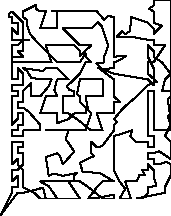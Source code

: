 unitsize(0.001cm);
// 63920
draw((200,400)--(0,0));
draw((0,0)--(300,400));
draw((300,400)--(400,400));
draw((400,400)--(750,490));
draw((750,490)--(800,300));
draw((800,300)--(900,300));
draw((900,300)--(1100,300));
draw((1100,300)--(1200,300));
draw((1200,300)--(1300,300));
draw((1300,300)--(1400,300));
draw((1400,300)--(1200,600));
draw((1200,600)--(1400,600));
draw((1400,600)--(1550,500));
draw((1550,500)--(1800,300));
draw((1800,300)--(1900,300));
draw((1900,300)--(2000,300));
draw((2000,300)--(2000,370));
draw((2000,370)--(1710,310));
draw((1710,310)--(1550,300));
draw((1550,300)--(1710,510));
draw((1710,510)--(1800,600));
draw((1800,600)--(1900,600));
draw((1900,600)--(2000,600));
draw((2000,600)--(1750,750));
draw((1750,750)--(1450,770));
draw((1450,770)--(1400,930));
draw((1400,930)--(1650,1050));
draw((1650,1050)--(1600,1100));
draw((1600,1100)--(1600,1300));
draw((1600,1300)--(1700,1200));
draw((1700,1200)--(1800,1230));
draw((1800,1230)--(2000,1500));
draw((2000,1500)--(2000,1600));
draw((2000,1600)--(2060,1650));
draw((2060,1650)--(2000,1700));
draw((2000,1700)--(2170,1900));
draw((2170,1900)--(2400,2100));
draw((2400,2100)--(2600,2300));
draw((2600,2300)--(2760,2360));
draw((2760,2360)--(2600,2500));
draw((2600,2500)--(2600,2600));
draw((2600,2600)--(2600,2700));
draw((2600,2700)--(2700,2700));
draw((2700,2700)--(2900,3000));
draw((2900,3000)--(2700,3000));
draw((2700,3000)--(2700,3100));
draw((2700,3100)--(2600,3100));
draw((2600,3100)--(2320,3150));
draw((2320,3150)--(2050,3150));
draw((2050,3150)--(2100,3200));
draw((2100,3200)--(2150,3250));
draw((2150,3250)--(2200,3200));
draw((2200,3200)--(2280,3250));
draw((2280,3250)--(2300,3400));
draw((2300,3400)--(2300,3500));
draw((2300,3500)--(2600,3400));
draw((2600,3400)--(2700,3300));
draw((2700,3300)--(2700,3200));
draw((2700,3200)--(2850,3350));
draw((2850,3350)--(2700,3400));
draw((2700,3400)--(2700,3500));
draw((2700,3500)--(2700,3600));
draw((2700,3600)--(2620,3650));
draw((2620,3650)--(2700,3700));
draw((2700,3700)--(2700,3800));
draw((2700,3800)--(3000,3800));
draw((3000,3800)--(3000,3700));
draw((3000,3700)--(3000,3600));
draw((3000,3600)--(3000,3500));
draw((3000,3500)--(3000,3400));
draw((3000,3400)--(3000,3300));
draw((3000,3300)--(3000,3200));
draw((3000,3200)--(3000,3100));
draw((3000,3100)--(3000,3000));
draw((3000,3000)--(3000,2900));
draw((3000,2900)--(3000,2800));
draw((3000,2800)--(3000,2700));
draw((3000,2700)--(3000,2600));
draw((3000,2600)--(3000,2300));
draw((3000,2300)--(3000,2000));
draw((3000,2000)--(3000,1900));
draw((3000,1900)--(3000,1800));
draw((3000,1800)--(2950,1750));
draw((2950,1750)--(3000,1600));
draw((3000,1600)--(2900,1400));
draw((2900,1400)--(3000,1300));
draw((3000,1300)--(3000,1200));
draw((3000,1200)--(3000,1100));
draw((3000,1100)--(3000,1000));
draw((3000,1000)--(2800,1130));
draw((2800,1130)--(2700,1100));
draw((2700,1100)--(2600,1100));
draw((2600,1100)--(2600,1000));
draw((2600,1000)--(2700,1000));
draw((2700,1000)--(2700,900));
draw((2700,900)--(2800,900));
draw((2800,900)--(2930,950));
draw((2930,950)--(3000,900));
draw((3000,900)--(3000,800));
draw((3000,800)--(3000,700));
draw((3000,700)--(2900,500));
draw((2900,500)--(2900,400));
draw((2900,400)--(2400,300));
draw((2400,300)--(2500,300));
draw((2500,300)--(2600,400));
draw((2600,400)--(2600,500));
draw((2600,500)--(2750,520));
draw((2750,520)--(2700,700));
draw((2700,700)--(2700,800));
draw((2700,800)--(2600,900));
draw((2600,900)--(2600,800));
draw((2600,800)--(2500,800));
draw((2500,800)--(2550,710));
draw((2550,710)--(2450,710));
draw((2450,710)--(2400,600));
draw((2400,600)--(2300,600));
draw((2300,600)--(2200,600));
draw((2200,600)--(2300,300));
draw((2300,300)--(2200,300));
draw((2200,300)--(2100,300));
draw((2100,300)--(2200,469));
draw((2200,469)--(2100,600));
draw((2100,600)--(2000,800));
draw((2000,800)--(2000,900));
draw((2000,900)--(2000,1000));
draw((2000,1000)--(2000,1100));
draw((2000,1100)--(2000,1200));
draw((2000,1200)--(2000,1300));
draw((2000,1300)--(2000,1400));
draw((2000,1400)--(2320,1500));
draw((2320,1500)--(2290,1400));
draw((2290,1400)--(2390,1300));
draw((2390,1300)--(2600,1300));
draw((2600,1300)--(2600,1200));
draw((2600,1200)--(2700,1200));
draw((2700,1200)--(2700,1300));
draw((2700,1300)--(2700,1400));
draw((2700,1400)--(2600,1400));
draw((2600,1400)--(2600,1500));
draw((2600,1500)--(2600,1600));
draw((2600,1600)--(2600,1700));
draw((2600,1700)--(2600,1800));
draw((2600,1800)--(2600,1900));
draw((2600,1900)--(2600,2000));
draw((2600,2000)--(2600,2100));
draw((2600,2100)--(2600,2200));
draw((2600,2200)--(2700,2200));
draw((2700,2200)--(2700,2100));
draw((2700,2100)--(2700,2000));
draw((2700,2000)--(2700,1900));
draw((2700,1900)--(2700,1800));
draw((2700,1800)--(2700,1700));
draw((2700,1700)--(2700,1600));
draw((2700,1600)--(2700,1500));
draw((2700,1500)--(3000,1500));
draw((3000,1500)--(3000,1700));
draw((3000,1700)--(2950,2050));
draw((2950,2050)--(3000,2100));
draw((3000,2100)--(3000,2200));
draw((3000,2200)--(2850,2200));
draw((2850,2200)--(2900,2400));
draw((2900,2400)--(3000,2500));
draw((3000,2500)--(2850,2700));
draw((2850,2700)--(2700,2800));
draw((2700,2800)--(2700,2900));
draw((2700,2900)--(2600,3000));
draw((2600,3000)--(2600,2900));
draw((2600,2900)--(2600,2800));
draw((2600,2800)--(2700,2600));
draw((2700,2600)--(2700,2500));
draw((2700,2500)--(2700,2300));
draw((2700,2300)--(2600,2400));
draw((2600,2400)--(2000,2500));
draw((2000,2500)--(1720,2610));
draw((1720,2610)--(2000,2400));
draw((2000,2400)--(2000,2300));
draw((2000,2300)--(2000,2200));
draw((2000,2200)--(2000,2100));
draw((2000,2100)--(2110,2000));
draw((2110,2000)--(2000,2000));
draw((2000,2000)--(2000,1900));
draw((2000,1900)--(2000,1800));
draw((2000,1800)--(1800,1800));
draw((1800,1800)--(1700,1800));
draw((1700,1800)--(1800,1500));
draw((1800,1500)--(1700,1500));
draw((1700,1500)--(1600,1500));
draw((1600,1500)--(1350,1700));
draw((1350,1700)--(1200,1800));
draw((1200,1800)--(1100,1800));
draw((1100,1800)--(1100,2100));
draw((1100,2100)--(1200,2100));
draw((1200,2100)--(1300,2100));
draw((1300,2100)--(1300,2200));
draw((1300,2200)--(1220,2210));
draw((1220,2210)--(1170,2280));
draw((1170,2280)--(1300,2400));
draw((1300,2400)--(1400,2500));
draw((1400,2500)--(1500,2700));
draw((1500,2700)--(1600,2700));
draw((1600,2700)--(1500,2800));
draw((1500,2800)--(1500,2860));
draw((1500,2860)--(1400,2700));
draw((1400,2700)--(1300,2700));
draw((1300,2700)--(1200,2700));
draw((1200,2700)--(1100,2700));
draw((1100,2700)--(1000,2700));
draw((1000,2700)--(700,3000));
draw((700,3000)--(520,3200));
draw((520,3200)--(469,3350));
draw((469,3350)--(469,3450));
draw((469,3450)--(400,3500));
draw((400,3500)--(400,3600));
draw((400,3600)--(620,3709));
draw((620,3709)--(620,3650));
draw((620,3650)--(700,3600));
draw((700,3600)--(800,3600));
draw((800,3600)--(700,3300));
draw((700,3300)--(800,3300));
draw((800,3300)--(900,3300));
draw((900,3300)--(1000,3300));
draw((1000,3300)--(1000,3600));
draw((1000,3600)--(900,3600));
draw((900,3600)--(1100,3600));
draw((1100,3600)--(1200,3600));
draw((1200,3600)--(1300,3600));
draw((1300,3600)--(1400,3600));
draw((1400,3600)--(1500,3600));
draw((1500,3600)--(1600,3600));
draw((1600,3600)--(1700,3600));
draw((1700,3600)--(1829,3450));
draw((1829,3450)--(1900,3520));
draw((1900,3520)--(2000,3500));
draw((2000,3500)--(2000,3100));
draw((2000,3100)--(2000,3000));
draw((2000,3000)--(2000,2900));
draw((2000,2900)--(2000,2800));
draw((2000,2800)--(2220,2820));
draw((2220,2820)--(2120,2750));
draw((2120,2750)--(2000,2700));
draw((2000,2700)--(2000,2600));
draw((2000,2600)--(1790,2580));
draw((1790,2580)--(1690,2680));
draw((1690,2680)--(1829,2700));
draw((1829,2700)--(1829,2800));
draw((1829,2800)--(1900,3000));
draw((1900,3000)--(1790,3330));
draw((1790,3330)--(1720,3409));
draw((1720,3409)--(1600,3300));
draw((1600,3300)--(1500,3300));
draw((1500,3300)--(1400,3300));
draw((1400,3300)--(1300,3300));
draw((1300,3300)--(1200,3300));
draw((1200,3300)--(1100,3300));
draw((1100,3300)--(1400,3000));
draw((1400,3000)--(1500,3000));
draw((1500,3000)--(1600,3000));
draw((1600,3000)--(1400,2820));
draw((1400,2820)--(1400,2900));
draw((1400,2900)--(1300,3000));
draw((1300,3000)--(1200,3000));
draw((1200,3000)--(1100,3000));
draw((1100,3000)--(1000,3000));
draw((1000,3000)--(900,3000));
draw((900,3000)--(800,3000));
draw((800,3000)--(900,2700));
draw((900,2700)--(800,2700));
draw((800,2700)--(700,2700));
draw((700,2700)--(400,2700));
draw((400,2700)--(300,2700));
draw((300,2700)--(200,2700));
draw((200,2700)--(200,2900));
draw((200,2900)--(200,3000));
draw((200,3000)--(300,3000));
draw((300,3000)--(400,3100));
draw((400,3100)--(500,3100));
draw((500,3100)--(300,3100));
draw((300,3100)--(200,3100));
draw((200,3100)--(200,3200));
draw((200,3200)--(200,3300));
draw((200,3300)--(300,3200));
draw((300,3200)--(300,3300));
draw((300,3300)--(300,3400));
draw((300,3400)--(200,3400));
draw((200,3400)--(200,3500));
draw((200,3500)--(150,3500));
draw((150,3500)--(150,3550));
draw((150,3550)--(200,3600));
draw((200,3600)--(300,3500));
draw((300,3500)--(400,3400));
draw((400,3400)--(400,3300));
draw((400,3300)--(400,3200));
draw((400,3200)--(400,3000));
draw((400,3000)--(400,2900));
draw((400,2900)--(300,2900));
draw((300,2900)--(400,2800));
draw((400,2800)--(300,2800));
draw((300,2800)--(200,2800));
draw((200,2800)--(200,2600));
draw((200,2600)--(200,2500));
draw((200,2500)--(200,2400));
draw((200,2400)--(300,2400));
draw((300,2400)--(300,2500));
draw((300,2500)--(300,2600));
draw((300,2600)--(400,2500));
draw((400,2500)--(400,2400));
draw((400,2400)--(400,2300));
draw((400,2300)--(300,2300));
draw((300,2300)--(200,2300));
draw((200,2300)--(200,2200));
draw((200,2200)--(300,2200));
draw((300,2200)--(300,2100));
draw((300,2100)--(200,2100));
draw((200,2100)--(200,2000));
draw((200,2000)--(200,1900));
draw((200,1900)--(200,1800));
draw((200,1800)--(200,1700));
draw((200,1700)--(200,1600));
draw((200,1600)--(300,1700));
draw((300,1700)--(300,1800));
draw((300,1800)--(400,1800));
draw((400,1800)--(400,1700));
draw((400,1700)--(400,1600));
draw((400,1600)--(300,1600));
draw((300,1600)--(300,1500));
draw((300,1500)--(200,1500));
draw((200,1500)--(200,1400));
draw((200,1400)--(300,1400));
draw((300,1400)--(400,1400));
draw((400,1400)--(400,1500));
draw((400,1500)--(500,1500));
draw((500,1500)--(700,1500));
draw((700,1500)--(700,1600));
draw((700,1600)--(500,1829));
draw((500,1829)--(400,1900));
draw((400,1900)--(300,1900));
draw((300,1900)--(300,2000));
draw((300,2000)--(400,2000));
draw((400,2000)--(400,2100));
draw((400,2100)--(400,2200));
draw((400,2200)--(540,2330));
draw((540,2330)--(530,2100));
draw((530,2100)--(700,2100));
draw((700,2100)--(850,2280));
draw((850,2280)--(900,2400));
draw((900,2400)--(800,2400));
draw((800,2400)--(700,2400));
draw((700,2400)--(540,2430));
draw((540,2430)--(469,2550));
draw((469,2550)--(400,2600));
draw((400,2600)--(750,2550));
draw((750,2550)--(800,2600));
draw((800,2600)--(910,2600));
draw((910,2600)--(1000,2600));
draw((1000,2600)--(1200,2400));
draw((1200,2400)--(1100,2400));
draw((1100,2400)--(1000,2400));
draw((1000,2400)--(950,2220));
draw((950,2220)--(1000,2100));
draw((1000,2100)--(900,2100));
draw((900,2100)--(800,2100));
draw((800,2100)--(700,1800));
draw((700,1800)--(800,1800));
draw((800,1800)--(900,1800));
draw((900,1800)--(1000,1800));
draw((1000,1800)--(1000,1629));
draw((1000,1629)--(1200,1700));
draw((1200,1700)--(1300,1800));
draw((1300,1800)--(1400,1800));
draw((1400,1800)--(1500,1800));
draw((1500,1800)--(1500,1900));
draw((1500,1900)--(1400,2000));
draw((1400,2000)--(1400,2100));
draw((1400,2100)--(1350,2140));
draw((1350,2140)--(1400,2400));
draw((1400,2400)--(1500,2400));
draw((1500,2400)--(1600,2400));
draw((1600,2400)--(1700,2400));
draw((1700,2400)--(1800,2400));
draw((1800,2400)--(1800,2100));
draw((1800,2100)--(1700,2100));
draw((1700,2100)--(1600,2100));
draw((1600,2100)--(1500,2100));
draw((1500,2100)--(1550,1850));
draw((1550,1850)--(1600,1800));
draw((1600,1800)--(1500,1500));
draw((1500,1500)--(1400,1500));
draw((1400,1500)--(1300,1500));
draw((1300,1500)--(1100,1500));
draw((1100,1500)--(1000,1500));
draw((1000,1500)--(800,1500));
draw((800,1500)--(900,1500));
draw((900,1500)--(1200,1500));
draw((1200,1500)--(1150,1350));
draw((1150,1350)--(1300,1130));
draw((1300,1130)--(1100,900));
draw((1100,900)--(1050,1050));
draw((1050,1050)--(1000,1100));
draw((1000,1100)--(800,1030));
draw((800,1030)--(850,700));
draw((850,700)--(939,740));
draw((939,740)--(1100,700));
draw((1100,700)--(1350,750));
draw((1350,750)--(1300,700));
draw((1300,700)--(1300,600));
draw((1300,600)--(1100,600));
draw((1100,600)--(1000,600));
draw((1000,600)--(900,600));
draw((900,600)--(800,600));
draw((800,600)--(700,600));
draw((700,600)--(850,520));
draw((850,520)--(1000,300));
draw((1000,300)--(700,300));
draw((700,300)--(600,400));
draw((600,400)--(400,500));
draw((400,500)--(400,600));
draw((400,600)--(400,700));
draw((400,700)--(400,800));
draw((400,800)--(300,900));
draw((300,900)--(300,1000));
draw((300,1000)--(200,900));
draw((200,900)--(200,1000));
draw((200,1000)--(200,1100));
draw((200,1100)--(200,1200));
draw((200,1200)--(200,1300));
draw((200,1300)--(300,1300));
draw((300,1300)--(400,1300));
draw((400,1300)--(400,1200));
draw((400,1200)--(300,1200));
draw((300,1200)--(300,1100));
draw((300,1100)--(400,1100));
draw((400,1100)--(400,1000));
draw((400,1000)--(400,900));
draw((400,900)--(300,800));
draw((300,800)--(200,800));
draw((200,800)--(200,700));
draw((200,700)--(200,600));
draw((200,600)--(300,700));
draw((300,700)--(300,600));
draw((300,600)--(300,500));
draw((300,500)--(200,500));
draw((200,500)--(200,400));

